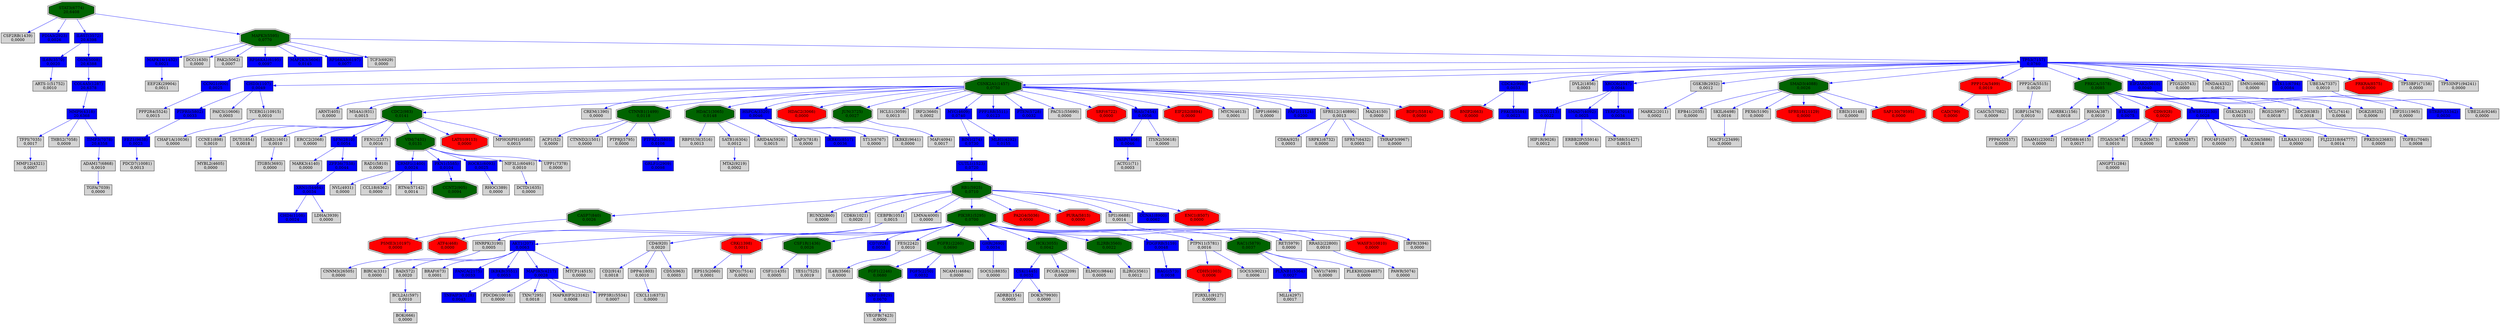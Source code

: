 digraph tmp_ans7 {
N_0 [shape = box, style = filled, fillcolor = lightgray, label = "ACTG1(71)\n0,0003"];
N_1 [shape = box, style = filled, fillcolor = lightgray, label = "ADRB2(154)\n0,0005"];
N_2 [shape = box, style = filled, fillcolor = lightgray, label = "ADRBK1(156)\n0,0018"];
N_3 [shape = box, style = filled, fillcolor = blue, label = "AKT1(207)\n0,0063"];
N_4 [shape = box, style = filled, fillcolor = blue, label = "BIN1(274)\n0,0730"];
N_5 [shape = box, style = filled, fillcolor = lightgray, label = "ANGPT1(284)\n0,0000"];
N_6 [shape = box, style = filled, fillcolor = lightgray, label = "BIRC4(331)\n0,0000"];
N_7 [shape = box, style = filled, fillcolor = lightgray, label = "RHOA(387)\n0,0010"];
N_8 [shape = box, style = filled, fillcolor = lightgray, label = "RHOC(389)\n0,0000"];
N_9 [shape = box, style = filled, fillcolor = lightgray, label = "ARNT(405)\n0,0000"];
N_10 [shape = box, style = filled, fillcolor = blue, label = "BAG1(573)\n0,0038"];
N_11 [shape = box, style = filled, fillcolor = lightgray, label = "BAD(572)\n0,0020"];
N_12 [shape = box, style = filled, fillcolor = lightgray, label = "BCL2A1(597)\n0,0010"];
N_13 [shape = doubleoctagon, style = filled, fillcolor = red, label = "BNIP2(663)\n0,0000"];
N_14 [shape = box, style = filled, fillcolor = lightgray, label = "BRAF(673)\n0,0001"];
N_15 [shape = box, style = filled, fillcolor = blue, label = "BTK(695)\n0,0075"];
N_16 [shape = doubleoctagon, style = filled, fillcolor = red, label = "CAD(790)\n0,0000"];
N_17 [shape = doubleoctagon, style = filled, fillcolor = darkgreen, label = "CASP7(840)\n0,0026"];
N_18 [shape = box, style = filled, fillcolor = lightgray, label = "RUNX2(860)\n0,0000"];
N_19 [shape = box, style = filled, fillcolor = lightgray, label = "CD2(914)\n0,0018"];
N_20 [shape = box, style = filled, fillcolor = lightgray, label = "CD4(920)\n0,0020"];
N_21 [shape = box, style = filled, fillcolor = lightgray, label = "CD8A(925)\n0,0003"];
N_22 [shape = doubleoctagon, style = filled, fillcolor = red, label = "CD9(928)\n0,0020"];
N_23 [shape = box, style = filled, fillcolor = lightgray, label = "MS4A1(931)\n0,0015"];
N_24 [shape = box, style = filled, fillcolor = lightgray, label = "CCNE1(898)\n0,0010"];
N_25 [shape = doubleoctagon, style = filled, fillcolor = darkgreen, label = "CDC2(983)\n0,0141"];
N_26 [shape = box, style = filled, fillcolor = blue, label = "CCNG1(900)\n0,0025"];
N_27 [shape = box, style = filled, fillcolor = lightgray, label = "CDK6(1021)\n0,0020"];
N_28 [shape = doubleoctagon, style = filled, fillcolor = darkgreen, label = "CCNT2(905)\n0,0094"];
N_29 [shape = box, style = filled, fillcolor = lightgray, label = "CEBPB(1051)\n0,0015"];
N_30 [shape = doubleoctagon, style = filled, fillcolor = red, label = "ATF4(468)\n0,0000"];
N_31 [shape = box, style = filled, fillcolor = blue, label = "CHD3(1107)\n0,0049"];
N_32 [shape = box, style = filled, fillcolor = blue, label = "CLTC(1213)\n0,0022"];
N_33 [shape = box, style = filled, fillcolor = lightgray, label = "CREM(1390)\n0,0000"];
N_34 [shape = doubleoctagon, style = filled, fillcolor = red, label = "CRK(1398)\n0,0011"];
N_35 [shape = box, style = filled, fillcolor = lightgray, label = "CSF1(1435)\n0,0005"];
N_36 [shape = doubleoctagon, style = filled, fillcolor = darkgreen, label = "CSF1R(1436)\n0,0026"];
N_37 [shape = box, style = filled, fillcolor = lightgray, label = "CSF2RB(1439)\n0,0000"];
N_38 [shape = box, style = filled, fillcolor = blue, label = "CSK(1445)\n0,0032"];
N_39 [shape = doubleoctagon, style = filled, fillcolor = red, label = "CDH5(1003)\n0,0006"];
N_40 [shape = doubleoctagon, style = filled, fillcolor = darkgreen, label = "CSNK2A1(1457)\n0,0750"];
N_41 [shape = box, style = filled, fillcolor = blue, label = "MAPK14(1432)\n0,0021"];
N_42 [shape = box, style = filled, fillcolor = blue, label = "CDC42(998)\n0,0033"];
N_43 [shape = box, style = filled, fillcolor = lightgray, label = "ACP1(52)\n0,0000"];
N_44 [shape = doubleoctagon, style = filled, fillcolor = darkgreen, label = "CTNNB1(1499)\n0,0118"];
N_45 [shape = box, style = filled, fillcolor = lightgray, label = "CTNND2(1501)\n0,0000"];
N_46 [shape = box, style = filled, fillcolor = blue, label = "CD7(924)\n0,0038"];
N_47 [shape = box, style = filled, fillcolor = blue, label = "COL4A5(1287)\n20,6378"];
N_48 [shape = box, style = filled, fillcolor = lightgray, label = "DCTD(1635)\n0,0000"];
N_49 [shape = box, style = filled, fillcolor = lightgray, label = "DPP4(1803)\n0,0010"];
N_50 [shape = box, style = filled, fillcolor = blue, label = "CRMP1(1400)\n0,0024"];
N_51 [shape = box, style = filled, fillcolor = lightgray, label = "DUT(1854)\n0,0018"];
N_52 [shape = box, style = filled, fillcolor = lightgray, label = "DVL2(1856)\n0,0003"];
N_53 [shape = box, style = filled, fillcolor = lightgray, label = "DAB2(1601)\n0,0010"];
N_54 [shape = box, style = filled, fillcolor = lightgray, label = "EIF2S1(1965)\n0,0000"];
N_55 [shape = box, style = filled, fillcolor = blue, label = "CHD4(1108)\n0,0024"];
N_56 [shape = box, style = filled, fillcolor = lightgray, label = "EPB41(2035)\n0,0000"];
N_57 [shape = box, style = filled, fillcolor = lightgray, label = "EPS15(2060)\n0,0001"];
N_58 [shape = box, style = filled, fillcolor = lightgray, label = "ERCC2(2068)\n0,0000"];
N_59 [shape = box, style = filled, fillcolor = blue, label = "EWSR1(2130)\n0,0028"];
N_60 [shape = box, style = filled, fillcolor = blue, label = "FANCA(2175)\n0,0033"];
N_61 [shape = box, style = filled, fillcolor = lightgray, label = "FCGR1A(2209)\n0,0009"];
N_62 [shape = box, style = filled, fillcolor = lightgray, label = "FES(2242)\n0,0010"];
N_63 [shape = doubleoctagon, style = filled, fillcolor = darkgreen, label = "FGF1(2246)\n0,0680"];
N_64 [shape = doubleoctagon, style = filled, fillcolor = darkgreen, label = "FGFR1(2260)\n0,0690"];
N_65 [shape = box, style = filled, fillcolor = blue, label = "FGF5(2250)\n0,0032"];
N_66 [shape = box, style = filled, fillcolor = blue, label = "XRCC6(2547)\n0,0044"];
N_67 [shape = box, style = filled, fillcolor = lightgray, label = "CD53(963)\n0,0003"];
N_68 [shape = box, style = filled, fillcolor = blue, label = "GHR(2690)\n0,0034"];
N_69 [shape = box, style = filled, fillcolor = blue, label = "SFN(2810)\n0,0054"];
N_70 [shape = box, style = filled, fillcolor = lightgray, label = "MARK2(2011)\n0,0002"];
N_71 [shape = box, style = filled, fillcolor = lightgray, label = "GSK3B(2932)\n0,0012"];
N_72 [shape = box, style = filled, fillcolor = blue, label = "PDIA3(2923)\n0,0026"];
N_73 [shape = doubleoctagon, style = filled, fillcolor = darkgreen, label = "HCK(3055)\n0,0042"];
N_74 [shape = doubleoctagon, style = filled, fillcolor = darkgreen, label = "HDAC1(3065)\n0,0148"];
N_75 [shape = box, style = filled, fillcolor = blue, label = "CUTL1(1523)\n0,0720"];
N_76 [shape = box, style = filled, fillcolor = lightgray, label = "FEN1(2237)\n0,0016"];
N_77 [shape = box, style = filled, fillcolor = lightgray, label = "HNRPK(3190)\n0,0005"];
N_78 [shape = box, style = filled, fillcolor = lightgray, label = "GSK3A(2931)\n0,0015"];
N_79 [shape = box, style = filled, fillcolor = blue, label = "HSPCA(3320)\n0,0046"];
N_80 [shape = doubleoctagon, style = filled, fillcolor = red, label = "HDAC2(3066)\n0,0000"];
N_81 [shape = box, style = filled, fillcolor = blue, label = "IKBKB(3551)\n0,0053"];
N_82 [shape = doubleoctagon, style = filled, fillcolor = darkgreen, label = "IL2RB(3560)\n0,0022"];
N_83 [shape = box, style = filled, fillcolor = lightgray, label = "IL2RG(3561)\n0,0012"];
N_84 [shape = box, style = filled, fillcolor = blue, label = "IL6R(3570)\n0,0020"];
N_85 [shape = box, style = filled, fillcolor = blue, label = "IL6ST(3572)\n20,6398"];
N_86 [shape = box, style = filled, fillcolor = lightgray, label = "IL4R(3566)\n0,0000"];
N_87 [shape = box, style = filled, fillcolor = lightgray, label = "IRF8(3394)\n0,0000"];
N_88 [shape = box, style = filled, fillcolor = lightgray, label = "ITGA5(3678)\n0,0010"];
N_89 [shape = box, style = filled, fillcolor = lightgray, label = "ITGA2(3673)\n0,0000"];
N_90 [shape = box, style = filled, fillcolor = lightgray, label = "ITGB5(3693)\n0,0000"];
N_91 [shape = doubleoctagon, style = filled, fillcolor = darkgreen, label = "JUN(3725)\n0,0027"];
N_92 [shape = box, style = filled, fillcolor = lightgray, label = "LDHA(3939)\n0,0000"];
N_93 [shape = box, style = filled, fillcolor = lightgray, label = "LMNA(4000)\n0,0000"];
N_94 [shape = box, style = filled, fillcolor = lightgray, label = "HCLS1(3059)\n0,0013"];
N_95 [shape = doubleoctagon, style = filled, fillcolor = darkgreen, label = "SMAD3(4088)\n0,0026"];
N_96 [shape = box, style = filled, fillcolor = blue, label = "SMAD7(4092)\n0,0025"];
N_97 [shape = box, style = filled, fillcolor = lightgray, label = "MAF(4094)\n0,0017"];
N_98 [shape = box, style = filled, fillcolor = lightgray, label = "DCC(1630)\n0,0000"];
N_99 [shape = box, style = filled, fillcolor = lightgray, label = "BOK(666)\n0,0000"];
N_100 [shape = box, style = filled, fillcolor = blue, label = "MAP3K5(4217)\n0,0028"];
N_101 [shape = box, style = filled, fillcolor = lightgray, label = "IGBP1(3476)\n0,0010"];
N_102 [shape = box, style = filled, fillcolor = lightgray, label = "MLL(4297)\n0,0017"];
N_103 [shape = box, style = filled, fillcolor = blue, label = "MMP9(4318)\n20,6368"];
N_104 [shape = box, style = filled, fillcolor = blue, label = "MLH1(4292)\n0,0155"];
N_105 [shape = box, style = filled, fillcolor = lightgray, label = "MYBL2(4605)\n0,0000"];
N_106 [shape = box, style = filled, fillcolor = lightgray, label = "MYD88(4615)\n0,0017"];
N_107 [shape = box, style = filled, fillcolor = lightgray, label = "NCAM1(4684)\n0,0000"];
N_108 [shape = box, style = filled, fillcolor = lightgray, label = "IRF2(3660)\n0,0002"];
N_109 [shape = box, style = filled, fillcolor = blue, label = "MYC(4609)\n0,0740"];
N_110 [shape = box, style = filled, fillcolor = lightgray, label = "RBPSUH(3516)\n0,0013"];
N_111 [shape = box, style = filled, fillcolor = lightgray, label = "PAK2(5062)\n0,0007"];
N_112 [shape = box, style = filled, fillcolor = lightgray, label = "PAWR(5074)\n0,0000"];
N_113 [shape = box, style = filled, fillcolor = blue, label = "PDGFRB(5159)\n0,0048"];
N_114 [shape = doubleoctagon, style = filled, fillcolor = darkgreen, label = "PIK3R1(5295)\n0,0700"];
N_115 [shape = box, style = filled, fillcolor = lightgray, label = "MARK3(4140)\n0,0000"];
N_116 [shape = box, style = filled, fillcolor = lightgray, label = "MMP12(4321)\n0,0007"];
N_117 [shape = doubleoctagon, style = filled, fillcolor = red, label = "PPP1CA(5499)\n0,0019"];
N_118 [shape = box, style = filled, fillcolor = lightgray, label = "PPP2CA(5515)\n0,0020"];
N_119 [shape = box, style = filled, fillcolor = blue, label = "PPP1R8(5511)\n0,0123"];
N_120 [shape = doubleoctagon, style = filled, fillcolor = darkgreen, label = "PRKCA(5578)\n0,0085"];
N_121 [shape = doubleoctagon, style = filled, fillcolor = red, label = "PA2G4(5036)\n0,0000"];
N_122 [shape = box, style = filled, fillcolor = blue, label = "PKN1(5585)\n0,0104"];
N_123 [shape = doubleoctagon, style = filled, fillcolor = darkgreen, label = "MAPK3(5595)\n0,0770"];
N_124 [shape = box, style = filled, fillcolor = blue, label = "PRKCI(5584)\n0,0023"];
N_125 [shape = box, style = filled, fillcolor = blue, label = "EIF2AK2(5610)\n0,0040"];
N_126 [shape = box, style = filled, fillcolor = lightgray, label = "ATXN3(4287)\n0,0000"];
N_127 [shape = box, style = filled, fillcolor = lightgray, label = "PTGS2(5743)\n0,0000"];
N_128 [shape = box, style = filled, fillcolor = blue, label = "GRLF1(2909)\n0,0098"];
N_129 [shape = doubleoctagon, style = filled, fillcolor = red, label = "PURA(5813)\n0,0000"];
N_130 [shape = box, style = filled, fillcolor = lightgray, label = "PTPN11(5781)\n0,0016"];
N_131 [shape = box, style = filled, fillcolor = blue, label = "PTEN(5728)\n0,0032"];
N_132 [shape = doubleoctagon, style = filled, fillcolor = darkgreen, label = "RAC1(5879)\n0,0037"];
N_133 [shape = box, style = filled, fillcolor = blue, label = "PLXNB1(5364)\n0,0027"];
N_134 [shape = box, style = filled, fillcolor = lightgray, label = "RAD1(5810)\n0,0000"];
N_135 [shape = doubleoctagon, style = filled, fillcolor = darkgreen, label = "RB1(5925)\n0,0710"];
N_136 [shape = box, style = filled, fillcolor = lightgray, label = "MNDA(4332)\n0,0012"];
N_137 [shape = box, style = filled, fillcolor = lightgray, label = "RET(5979)\n0,0000"];
N_138 [shape = box, style = filled, fillcolor = lightgray, label = "POU4F1(5457)\n0,0000"];
N_139 [shape = box, style = filled, fillcolor = blue, label = "ROCK1(6093)\n0,0025"];
N_140 [shape = box, style = filled, fillcolor = lightgray, label = "NVL(4931)\n0,0000"];
N_141 [shape = box, style = filled, fillcolor = lightgray, label = "RAD23A(5886)\n0,0018"];
N_142 [shape = box, style = filled, fillcolor = blue, label = "RPS6KA1(6195)\n0,0097"];
N_143 [shape = box, style = filled, fillcolor = blue, label = "MAP2K3(5606)\n0,0145"];
N_144 [shape = box, style = filled, fillcolor = lightgray, label = "SATB1(6304)\n0,0012"];
N_145 [shape = box, style = filled, fillcolor = lightgray, label = "RGS2(5997)\n0,0018"];
N_146 [shape = box, style = filled, fillcolor = lightgray, label = "PACS1(55690)\n0,0000"];
N_147 [shape = box, style = filled, fillcolor = lightgray, label = "PTPRJ(5795)\n0,0000"];
N_148 [shape = box, style = filled, fillcolor = lightgray, label = "SDC2(6383)\n0,0018"];
N_149 [shape = box, style = filled, fillcolor = lightgray, label = "SKIL(6498)\n0,0016"];
N_150 [shape = box, style = filled, fillcolor = lightgray, label = "SMN1(6606)\n0,0000"];
N_151 [shape = box, style = filled, fillcolor = lightgray, label = "SPI1(6688)\n0,0014"];
N_152 [shape = doubleoctagon, style = filled, fillcolor = red, label = "SRF(6722)\n0,0000"];
N_153 [shape = box, style = filled, fillcolor = lightgray, label = "SRPK1(6732)\n0,0000"];
N_154 [shape = doubleoctagon, style = filled, fillcolor = darkgreen, label = "STAT3(6774)\n20,6408"];
N_155 [shape = box, style = filled, fillcolor = blue, label = "RPS6KA3(6197)\n0,0077"];
N_156 [shape = box, style = filled, fillcolor = blue, label = "STK11(6794)\n0,0084"];
N_157 [shape = box, style = filled, fillcolor = lightgray, label = "TCF3(6929)\n0,0000"];
N_158 [shape = box, style = filled, fillcolor = blue, label = "TERF2(7014)\n0,0034"];
N_159 [shape = box, style = filled, fillcolor = lightgray, label = "ADAM17(6868)\n0,0010"];
N_160 [shape = box, style = filled, fillcolor = lightgray, label = "TGFA(7039)\n0,0000"];
N_161 [shape = box, style = filled, fillcolor = lightgray, label = "TGFB1(7040)\n0,0008"];
N_162 [shape = box, style = filled, fillcolor = lightgray, label = "TFPI(7035)\n0,0017"];
N_163 [shape = box, style = filled, fillcolor = lightgray, label = "THBS2(7058)\n0,0009"];
N_164 [shape = box, style = filled, fillcolor = lightgray, label = "CCL18(6362)\n0,0000"];
N_165 [shape = box, style = filled, fillcolor = blue, label = "TNFAIP3(7128)\n0,0043"];
N_166 [shape = box, style = filled, fillcolor = blue, label = "TP53(7157)\n0,0760"];
N_167 [shape = box, style = filled, fillcolor = lightgray, label = "UBE3A(7337)\n0,0010"];
N_168 [shape = box, style = filled, fillcolor = blue, label = "VASP(7408)\n0,0046"];
N_169 [shape = box, style = filled, fillcolor = lightgray, label = "VEGFB(7423)\n0,0000"];
N_170 [shape = doubleoctagon, style = filled, fillcolor = darkgreen, label = "VIM(7431)\n0,0131"];
N_171 [shape = box, style = filled, fillcolor = blue, label = "WAS(7454)\n0,0056"];
N_172 [shape = box, style = filled, fillcolor = lightgray, label = "XPO1(7514)\n0,0001"];
N_173 [shape = box, style = filled, fillcolor = lightgray, label = "VAV1(7409)\n0,0000"];
N_174 [shape = box, style = filled, fillcolor = lightgray, label = "YES1(7525)\n0,0019"];
N_175 [shape = box, style = filled, fillcolor = lightgray, label = "DAP3(7818)\n0,0000"];
N_176 [shape = box, style = filled, fillcolor = blue, label = "ZFP36(7538)\n0,0044"];
N_177 [shape = box, style = filled, fillcolor = lightgray, label = "SFRS7(6432)\n0,0003"];
N_178 [shape = box, style = filled, fillcolor = lightgray, label = "VCL(7414)\n0,0006"];
N_179 [shape = box, style = filled, fillcolor = blue, label = "PTPRS(5802)\n0,0033"];
N_180 [shape = box, style = filled, fillcolor = blue, label = "IKBKG(8517)\n0,0036"];
N_181 [shape = doubleoctagon, style = filled, fillcolor = red, label = "PRKRA(8575)\n0,0000"];
N_182 [shape = box, style = filled, fillcolor = blue, label = "NRP1(8829)\n0,0670"];
N_183 [shape = box, style = filled, fillcolor = lightgray, label = "ARID4A(5926)\n0,0015"];
N_184 [shape = box, style = filled, fillcolor = blue, label = "CCNA1(8900)\n0,0062"];
N_185 [shape = box, style = filled, fillcolor = lightgray, label = "SOCS2(8835)\n0,0000"];
N_186 [shape = doubleoctagon, style = filled, fillcolor = red, label = "EIF2S2(8894)\n0,0000"];
N_187 [shape = box, style = filled, fillcolor = lightgray, label = "MYCN(4613)\n0,0001"];
N_188 [shape = doubleoctagon, style = filled, fillcolor = red, label = "LATS1(9113)\n0,0000"];
N_189 [shape = box, style = filled, fillcolor = blue, label = "OSM(5008)\n20,6388"];
N_190 [shape = box, style = filled, fillcolor = lightgray, label = "SPP1(6696)\n0,0000"];
N_191 [shape = box, style = filled, fillcolor = lightgray, label = "ST13(6767)\n0,0000"];
N_192 [shape = box, style = filled, fillcolor = blue, label = "FEZ1(9638)\n0,0023"];
N_193 [shape = box, style = filled, fillcolor = lightgray, label = "TP53BP1(7158)\n0,0000"];
N_194 [shape = box, style = filled, fillcolor = lightgray, label = "UBE2L6(9246)\n0,0000"];
N_195 [shape = box, style = filled, fillcolor = lightgray, label = "IKBKE(9641)\n0,0000"];
N_196 [shape = box, style = filled, fillcolor = lightgray, label = "PDCD6(10016)\n0,0000"];
N_197 [shape = box, style = filled, fillcolor = lightgray, label = "DGKZ(8525)\n0,0006"];
N_198 [shape = box, style = filled, fillcolor = lightgray, label = "CHAF1A(10036)\n0,0000"];
N_199 [shape = doubleoctagon, style = filled, fillcolor = red, label = "PSME3(10197)\n0,0000"];
N_200 [shape = box, style = filled, fillcolor = lightgray, label = "PAICS(10606)\n0,0003"];
N_201 [shape = box, style = filled, fillcolor = lightgray, label = "TXN(7295)\n0,0018"];
N_202 [shape = box, style = filled, fillcolor = lightgray, label = "TCERG1(10915)\n0,0010"];
N_203 [shape = box, style = filled, fillcolor = blue, label = "FAF1(11124)\n0,0200"];
N_204 [shape = box, style = filled, fillcolor = lightgray, label = "MTA2(9219)\n0,0002"];
N_205 [shape = box, style = filled, fillcolor = lightgray, label = "MAPK8IP3(23162)\n0,0008"];
N_206 [shape = box, style = filled, fillcolor = lightgray, label = "MACF1(23499)\n0,0000"];
N_207 [shape = box, style = filled, fillcolor = blue, label = "PTPRZ1(5803)\n0,0108"];
N_208 [shape = box, style = filled, fillcolor = lightgray, label = "ITSN2(50618)\n0,0000"];
N_209 [shape = box, style = filled, fillcolor = lightgray, label = "RRAS2(22800)\n0,0010"];
N_210 [shape = box, style = filled, fillcolor = blue, label = "XRN1(54464)\n0,0034"];
N_211 [shape = box, style = filled, fillcolor = lightgray, label = "PDCD7(10081)\n0,0013"];
N_212 [shape = box, style = filled, fillcolor = lightgray, label = "PEX6(5190)\n0,0000"];
N_213 [shape = box, style = filled, fillcolor = lightgray, label = "ERBB2IP(55914)\n0,0000"];
N_214 [shape = doubleoctagon, style = filled, fillcolor = red, label = "SFRS16(11129)\n0,0000"];
N_215 [shape = box, style = filled, fillcolor = lightgray, label = "NIF3L1(60491)\n0,0010"];
N_216 [shape = box, style = filled, fillcolor = lightgray, label = "RTN4(57142)\n0,0014"];
N_217 [shape = box, style = filled, fillcolor = lightgray, label = "CASC5(57082)\n0,0009"];
N_218 [shape = box, style = filled, fillcolor = lightgray, label = "THRAP3(9967)\n0,0000"];
N_219 [shape = box, style = filled, fillcolor = lightgray, label = "SFRS12(140890)\n0,0013"];
N_220 [shape = box, style = filled, fillcolor = lightgray, label = "DOK3(79930)\n0,0000"];
N_221 [shape = box, style = filled, fillcolor = lightgray, label = "HIP1R(9026)\n0,0012"];
N_222 [shape = doubleoctagon, style = filled, fillcolor = red, label = "WASF3(10810)\n0,0000"];
N_223 [shape = box, style = filled, fillcolor = lightgray, label = "MTCP1(4515)\n0,0000"];
N_224 [shape = box, style = filled, fillcolor = lightgray, label = "DAAM1(23002)\n0,0000"];
N_225 [shape = box, style = filled, fillcolor = lightgray, label = "PLEKHG2(64857)\n0,0000"];
N_226 [shape = box, style = filled, fillcolor = lightgray, label = "ELMO1(9844)\n0,0005"];
N_227 [shape = box, style = filled, fillcolor = lightgray, label = "EBI3(10148)\n0,0000"];
N_228 [shape = box, style = filled, fillcolor = lightgray, label = "MPHOSPH1(9585)\n0,0015"];
N_229 [shape = box, style = filled, fillcolor = lightgray, label = "PPP2R4(5524)\n0,0015"];
N_230 [shape = box, style = filled, fillcolor = lightgray, label = "CXCL11(6373)\n0,0000"];
N_231 [shape = box, style = filled, fillcolor = lightgray, label = "SOCS3(9021)\n0,0006"];
N_232 [shape = box, style = filled, fillcolor = lightgray, label = "P2RXL1(9127)\n0,0000"];
N_233 [shape = box, style = filled, fillcolor = lightgray, label = "MAZ(4150)\n0,0000"];
N_234 [shape = doubleoctagon, style = filled, fillcolor = red, label = "BDP1(55814)\n0,0000"];
N_235 [shape = box, style = filled, fillcolor = lightgray, label = "EEF2K(29904)\n0,0011"];
N_236 [shape = box, style = filled, fillcolor = lightgray, label = "LILRA3(11026)\n0,0000"];
N_237 [shape = box, style = filled, fillcolor = lightgray, label = "FLJ22318(64777)\n0,0014"];
N_238 [shape = box, style = filled, fillcolor = lightgray, label = "PPP3R1(5534)\n0,0007"];
N_239 [shape = box, style = filled, fillcolor = lightgray, label = "CNNM3(26505)\n0,0000"];
N_240 [shape = box, style = filled, fillcolor = lightgray, label = "PRKD3(23683)\n0,0005"];
N_241 [shape = box, style = filled, fillcolor = lightgray, label = "ARTS-1(51752)\n0,0010"];
N_242 [shape = box, style = filled, fillcolor = blue, label = "TIMP3(7078)\n20,6358"];
N_243 [shape = doubleoctagon, style = filled, fillcolor = red, label = "SAP130(79595)\n0,0000"];
N_244 [shape = box, style = filled, fillcolor = lightgray, label = "ZNF588(51427)\n0,0015"];
N_245 [shape = box, style = filled, fillcolor = lightgray, label = "PPP6C(5537)\n0,0000"];
N_246 [shape = box, style = filled, fillcolor = blue, label = "STRBP(55342)\n0,0030"];
N_247 [shape = doubleoctagon, style = filled, fillcolor = red, label = "ENC1(8507)\n0,0000"];
N_248 [shape = box, style = filled, fillcolor = lightgray, label = "TP53INP1(94241)\n0,0000"];
N_249 [shape = box, style = filled, fillcolor = lightgray, label = "UPP1(7378)\n0,0000"];
N_3 -> N_6 [ color = blue ];
N_3 -> N_11 [ color = blue ];
N_11 -> N_12 [ color = blue ];
N_3 -> N_14 [ color = blue ];
N_20 -> N_19 [ color = blue ];
N_25 -> N_24 [ color = blue ];
N_29 -> N_30 [ color = blue ];
N_36 -> N_35 [ color = blue ];
N_38 -> N_1 [ color = blue ];
N_40 -> N_9 [ color = blue ];
N_40 -> N_23 [ color = blue ];
N_40 -> N_25 [ color = blue ];
N_40 -> N_33 [ color = blue ];
N_42 -> N_13 [ color = blue ];
N_40 -> N_44 [ color = blue ];
N_44 -> N_43 [ color = blue ];
N_44 -> N_45 [ color = blue ];
N_20 -> N_49 [ color = blue ];
N_25 -> N_51 [ color = blue ];
N_25 -> N_53 [ color = blue ];
N_34 -> N_57 [ color = blue ];
N_25 -> N_58 [ color = blue ];
N_3 -> N_60 [ color = blue ];
N_64 -> N_63 [ color = blue ];
N_64 -> N_65 [ color = blue ];
N_66 -> N_32 [ color = blue ];
N_20 -> N_67 [ color = blue ];
N_25 -> N_69 [ color = blue ];
N_71 -> N_70 [ color = blue ];
N_73 -> N_38 [ color = blue ];
N_73 -> N_61 [ color = blue ];
N_40 -> N_74 [ color = blue ];
N_4 -> N_75 [ color = blue ];
N_25 -> N_76 [ color = blue ];
N_29 -> N_77 [ color = blue ];
N_40 -> N_79 [ color = blue ];
N_40 -> N_80 [ color = blue ];
N_3 -> N_81 [ color = blue ];
N_82 -> N_83 [ color = blue ];
N_85 -> N_84 [ color = blue ];
N_62 -> N_86 [ color = blue ];
N_88 -> N_5 [ color = blue ];
N_22 -> N_88 [ color = blue ];
N_22 -> N_89 [ color = blue ];
N_53 -> N_90 [ color = blue ];
N_40 -> N_91 [ color = blue ];
N_40 -> N_94 [ color = blue ];
N_95 -> N_56 [ color = blue ];
N_66 -> N_96 [ color = blue ];
N_91 -> N_97 [ color = blue ];
N_12 -> N_99 [ color = blue ];
N_3 -> N_100 [ color = blue ];
N_47 -> N_103 [ color = blue ];
N_24 -> N_105 [ color = blue ];
N_15 -> N_106 [ color = blue ];
N_64 -> N_107 [ color = blue ];
N_40 -> N_108 [ color = blue ];
N_109 -> N_4 [ color = blue ];
N_40 -> N_109 [ color = blue ];
N_109 -> N_104 [ color = blue ];
N_74 -> N_110 [ color = blue ];
N_113 -> N_10 [ color = blue ];
N_114 -> N_3 [ color = blue ];
N_114 -> N_20 [ color = blue ];
N_114 -> N_34 [ color = blue ];
N_114 -> N_36 [ color = blue ];
N_114 -> N_46 [ color = blue ];
N_114 -> N_62 [ color = blue ];
N_114 -> N_64 [ color = blue ];
N_114 -> N_68 [ color = blue ];
N_114 -> N_73 [ color = blue ];
N_114 -> N_82 [ color = blue ];
N_114 -> N_113 [ color = blue ];
N_69 -> N_115 [ color = blue ];
N_117 -> N_16 [ color = blue ];
N_118 -> N_101 [ color = blue ];
N_40 -> N_119 [ color = blue ];
N_120 -> N_2 [ color = blue ];
N_120 -> N_7 [ color = blue ];
N_120 -> N_15 [ color = blue ];
N_120 -> N_22 [ color = blue ];
N_120 -> N_59 [ color = blue ];
N_120 -> N_78 [ color = blue ];
N_122 -> N_28 [ color = blue ];
N_123 -> N_41 [ color = blue ];
N_123 -> N_98 [ color = blue ];
N_123 -> N_111 [ color = blue ];
N_42 -> N_124 [ color = blue ];
N_125 -> N_54 [ color = blue ];
N_59 -> N_126 [ color = blue ];
N_130 -> N_39 [ color = blue ];
N_114 -> N_130 [ color = blue ];
N_40 -> N_131 [ color = blue ];
N_114 -> N_132 [ color = blue ];
N_133 -> N_102 [ color = blue ];
N_132 -> N_133 [ color = blue ];
N_76 -> N_134 [ color = blue ];
N_135 -> N_17 [ color = blue ];
N_135 -> N_18 [ color = blue ];
N_135 -> N_27 [ color = blue ];
N_135 -> N_29 [ color = blue ];
N_75 -> N_135 [ color = blue ];
N_135 -> N_93 [ color = blue ];
N_135 -> N_114 [ color = blue ];
N_135 -> N_121 [ color = blue ];
N_135 -> N_129 [ color = blue ];
N_114 -> N_137 [ color = blue ];
N_59 -> N_138 [ color = blue ];
N_139 -> N_8 [ color = blue ];
N_50 -> N_140 [ color = blue ];
N_59 -> N_141 [ color = blue ];
N_123 -> N_142 [ color = blue ];
N_123 -> N_143 [ color = blue ];
N_74 -> N_144 [ color = blue ];
N_120 -> N_145 [ color = blue ];
N_40 -> N_146 [ color = blue ];
N_44 -> N_147 [ color = blue ];
N_120 -> N_148 [ color = blue ];
N_95 -> N_149 [ color = blue ];
N_151 -> N_87 [ color = blue ];
N_135 -> N_151 [ color = blue ];
N_40 -> N_152 [ color = blue ];
N_154 -> N_37 [ color = blue ];
N_154 -> N_72 [ color = blue ];
N_154 -> N_85 [ color = blue ];
N_154 -> N_123 [ color = blue ];
N_123 -> N_155 [ color = blue ];
N_123 -> N_157 [ color = blue ];
N_66 -> N_158 [ color = blue ];
N_159 -> N_160 [ color = blue ];
N_148 -> N_161 [ color = blue ];
N_103 -> N_162 [ color = blue ];
N_162 -> N_116 [ color = blue ];
N_103 -> N_163 [ color = blue ];
N_50 -> N_164 [ color = blue ];
N_81 -> N_165 [ color = blue ];
N_166 -> N_26 [ color = blue ];
N_166 -> N_31 [ color = blue ];
N_166 -> N_40 [ color = blue ];
N_166 -> N_42 [ color = blue ];
N_166 -> N_52 [ color = blue ];
N_166 -> N_66 [ color = blue ];
N_166 -> N_71 [ color = blue ];
N_166 -> N_95 [ color = blue ];
N_166 -> N_117 [ color = blue ];
N_166 -> N_118 [ color = blue ];
N_166 -> N_120 [ color = blue ];
N_123 -> N_166 [ color = blue ];
N_166 -> N_125 [ color = blue ];
N_166 -> N_127 [ color = blue ];
N_166 -> N_136 [ color = blue ];
N_166 -> N_150 [ color = blue ];
N_166 -> N_156 [ color = blue ];
N_166 -> N_167 [ color = blue ];
N_168 -> N_0 [ color = blue ];
N_25 -> N_170 [ color = blue ];
N_170 -> N_50 [ color = blue ];
N_170 -> N_122 [ color = blue ];
N_170 -> N_139 [ color = blue ];
N_40 -> N_171 [ color = blue ];
N_171 -> N_168 [ color = blue ];
N_34 -> N_172 [ color = blue ];
N_132 -> N_173 [ color = blue ];
N_36 -> N_174 [ color = blue ];
N_79 -> N_175 [ color = blue ];
N_69 -> N_176 [ color = blue ];
N_120 -> N_178 [ color = blue ];
N_31 -> N_179 [ color = blue ];
N_79 -> N_180 [ color = blue ];
N_166 -> N_181 [ color = blue ];
N_63 -> N_182 [ color = blue ];
N_182 -> N_169 [ color = blue ];
N_74 -> N_183 [ color = blue ];
N_135 -> N_184 [ color = blue ];
N_68 -> N_185 [ color = blue ];
N_40 -> N_186 [ color = blue ];
N_40 -> N_187 [ color = blue ];
N_25 -> N_188 [ color = blue ];
N_189 -> N_47 [ color = blue ];
N_85 -> N_189 [ color = blue ];
N_40 -> N_190 [ color = blue ];
N_79 -> N_191 [ color = blue ];
N_179 -> N_192 [ color = blue ];
N_166 -> N_193 [ color = blue ];
N_167 -> N_194 [ color = blue ];
N_79 -> N_195 [ color = blue ];
N_100 -> N_196 [ color = blue ];
N_120 -> N_197 [ color = blue ];
N_17 -> N_199 [ color = blue ];
N_31 -> N_200 [ color = blue ];
N_100 -> N_201 [ color = blue ];
N_31 -> N_202 [ color = blue ];
N_202 -> N_198 [ color = blue ];
N_40 -> N_203 [ color = blue ];
N_144 -> N_204 [ color = blue ];
N_100 -> N_205 [ color = blue ];
N_149 -> N_206 [ color = blue ];
N_44 -> N_207 [ color = blue ];
N_207 -> N_128 [ color = blue ];
N_171 -> N_208 [ color = blue ];
N_209 -> N_112 [ color = blue ];
N_114 -> N_209 [ color = blue ];
N_210 -> N_55 [ color = blue ];
N_210 -> N_92 [ color = blue ];
N_176 -> N_210 [ color = blue ];
N_192 -> N_211 [ color = blue ];
N_95 -> N_212 [ color = blue ];
N_96 -> N_213 [ color = blue ];
N_95 -> N_214 [ color = blue ];
N_215 -> N_48 [ color = blue ];
N_170 -> N_215 [ color = blue ];
N_50 -> N_216 [ color = blue ];
N_117 -> N_217 [ color = blue ];
N_219 -> N_21 [ color = blue ];
N_40 -> N_219 [ color = blue ];
N_219 -> N_153 [ color = blue ];
N_219 -> N_177 [ color = blue ];
N_219 -> N_218 [ color = blue ];
N_38 -> N_220 [ color = blue ];
N_32 -> N_221 [ color = blue ];
N_114 -> N_222 [ color = blue ];
N_3 -> N_223 [ color = blue ];
N_7 -> N_224 [ color = blue ];
N_132 -> N_225 [ color = blue ];
N_73 -> N_226 [ color = blue ];
N_95 -> N_227 [ color = blue ];
N_25 -> N_228 [ color = blue ];
N_26 -> N_229 [ color = blue ];
N_49 -> N_230 [ color = blue ];
N_130 -> N_231 [ color = blue ];
N_39 -> N_232 [ color = blue ];
N_40 -> N_233 [ color = blue ];
N_40 -> N_234 [ color = blue ];
N_41 -> N_235 [ color = blue ];
N_59 -> N_236 [ color = blue ];
N_59 -> N_237 [ color = blue ];
N_100 -> N_238 [ color = blue ];
N_77 -> N_239 [ color = blue ];
N_78 -> N_240 [ color = blue ];
N_84 -> N_241 [ color = blue ];
N_103 -> N_242 [ color = blue ];
N_242 -> N_159 [ color = blue ];
N_95 -> N_243 [ color = blue ];
N_96 -> N_244 [ color = blue ];
N_101 -> N_245 [ color = blue ];
N_125 -> N_246 [ color = blue ];
N_135 -> N_247 [ color = blue ];
N_166 -> N_248 [ color = blue ];
N_170 -> N_249 [ color = blue ];
}
